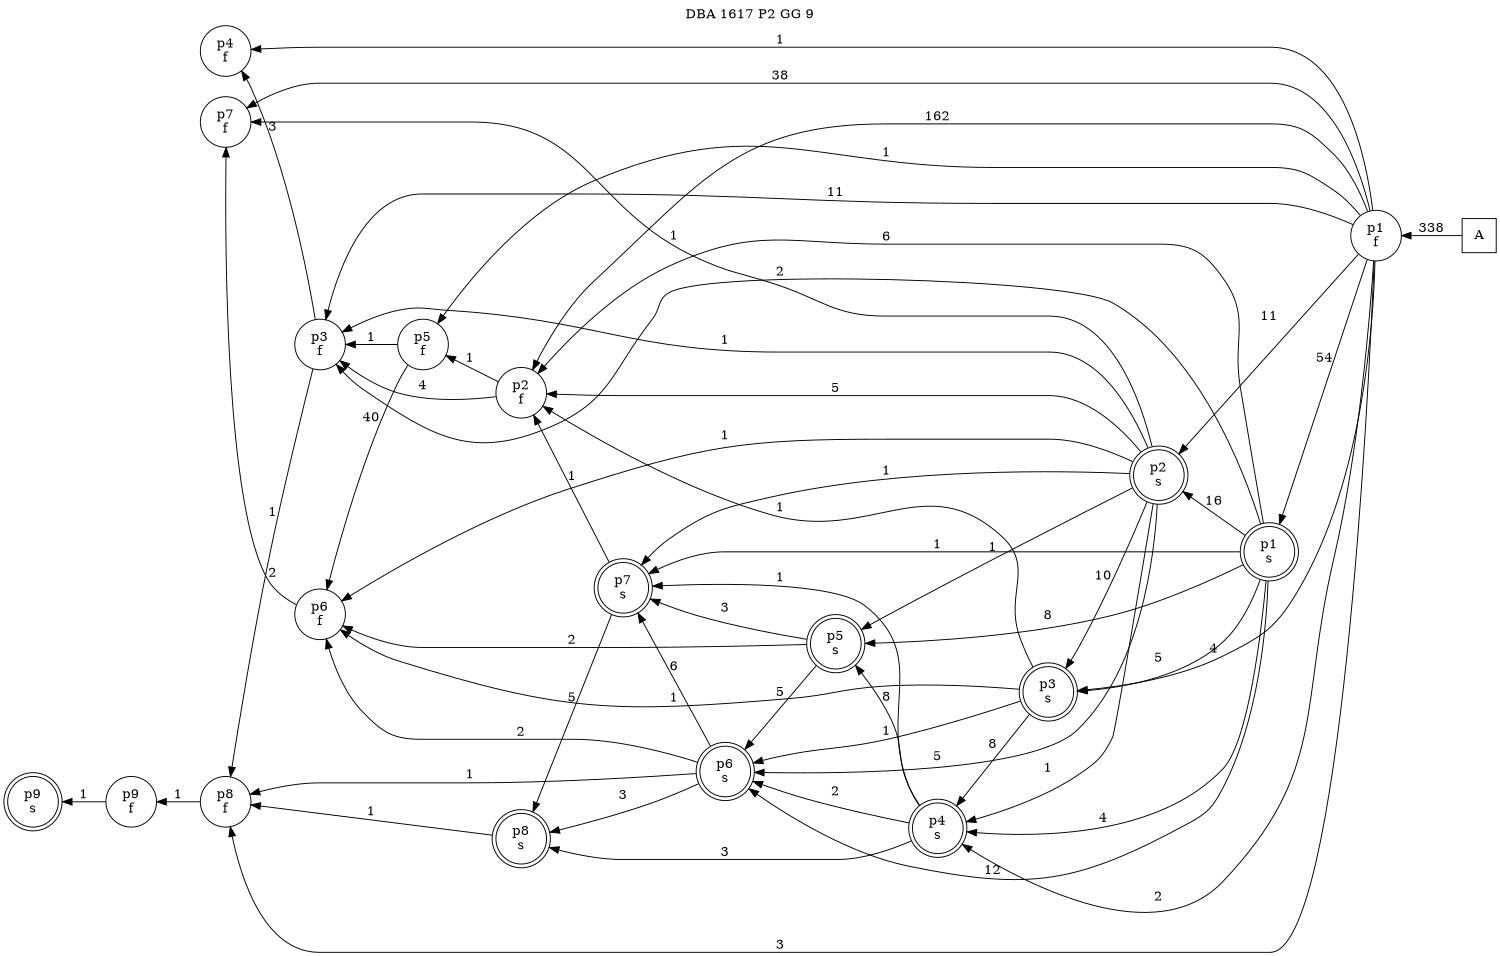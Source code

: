 digraph DBA_1617_P2_GG_9_GOOD {
labelloc="tl"
label= " DBA 1617 P2 GG 9 "
rankdir="RL";
graph [ size=" 10 , 10 !"]

"A" [shape="square" label="A"]
"p1_f" [shape="circle" label="p1
f"]
"p1_s" [shape="doublecircle" label="p1
s"]
"p3_f" [shape="circle" label="p3
f"]
"p2_f" [shape="circle" label="p2
f"]
"p4_f" [shape="circle" label="p4
f"]
"p5_f" [shape="circle" label="p5
f"]
"p6_f" [shape="circle" label="p6
f"]
"p7_f" [shape="circle" label="p7
f"]
"p8_f" [shape="circle" label="p8
f"]
"p2_s" [shape="doublecircle" label="p2
s"]
"p3_s" [shape="doublecircle" label="p3
s"]
"p4_s" [shape="doublecircle" label="p4
s"]
"p5_s" [shape="doublecircle" label="p5
s"]
"p6_s" [shape="doublecircle" label="p6
s"]
"p7_s" [shape="doublecircle" label="p7
s"]
"p8_s" [shape="doublecircle" label="p8
s"]
"p9_f" [shape="circle" label="p9
f"]
"p9_s" [shape="doublecircle" label="p9
s"]
"A" -> "p1_f" [ label=338]
"p1_f" -> "p1_s" [ label=54]
"p1_f" -> "p3_f" [ label=11]
"p1_f" -> "p2_f" [ label=162]
"p1_f" -> "p4_f" [ label=1]
"p1_f" -> "p5_f" [ label=1]
"p1_f" -> "p7_f" [ label=38]
"p1_f" -> "p8_f" [ label=3]
"p1_f" -> "p2_s" [ label=11]
"p1_f" -> "p3_s" [ label=4]
"p1_f" -> "p4_s" [ label=2]
"p1_s" -> "p3_f" [ label=2]
"p1_s" -> "p2_f" [ label=6]
"p1_s" -> "p2_s" [ label=16]
"p1_s" -> "p3_s" [ label=5]
"p1_s" -> "p4_s" [ label=4]
"p1_s" -> "p5_s" [ label=8]
"p1_s" -> "p6_s" [ label=12]
"p1_s" -> "p7_s" [ label=1]
"p3_f" -> "p4_f" [ label=3]
"p3_f" -> "p8_f" [ label=1]
"p2_f" -> "p3_f" [ label=4]
"p2_f" -> "p5_f" [ label=1]
"p5_f" -> "p3_f" [ label=1]
"p5_f" -> "p6_f" [ label=40]
"p6_f" -> "p7_f" [ label=2]
"p8_f" -> "p9_f" [ label=1]
"p2_s" -> "p3_f" [ label=1]
"p2_s" -> "p2_f" [ label=5]
"p2_s" -> "p6_f" [ label=1]
"p2_s" -> "p7_f" [ label=1]
"p2_s" -> "p3_s" [ label=10]
"p2_s" -> "p4_s" [ label=1]
"p2_s" -> "p5_s" [ label=1]
"p2_s" -> "p6_s" [ label=5]
"p2_s" -> "p7_s" [ label=1]
"p3_s" -> "p2_f" [ label=1]
"p3_s" -> "p6_f" [ label=1]
"p3_s" -> "p4_s" [ label=8]
"p3_s" -> "p6_s" [ label=1]
"p4_s" -> "p5_s" [ label=8]
"p4_s" -> "p6_s" [ label=2]
"p4_s" -> "p7_s" [ label=1]
"p4_s" -> "p8_s" [ label=3]
"p5_s" -> "p6_f" [ label=2]
"p5_s" -> "p6_s" [ label=5]
"p5_s" -> "p7_s" [ label=3]
"p6_s" -> "p6_f" [ label=2]
"p6_s" -> "p8_f" [ label=1]
"p6_s" -> "p7_s" [ label=6]
"p6_s" -> "p8_s" [ label=3]
"p7_s" -> "p2_f" [ label=1]
"p7_s" -> "p8_s" [ label=5]
"p8_s" -> "p8_f" [ label=1]
"p9_f" -> "p9_s" [ label=1]
}
